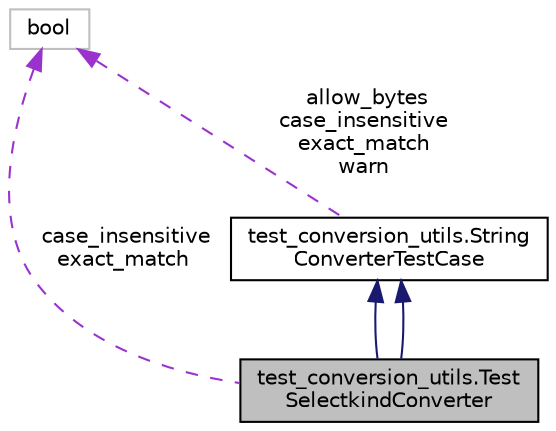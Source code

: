 digraph "test_conversion_utils.TestSelectkindConverter"
{
 // LATEX_PDF_SIZE
  edge [fontname="Helvetica",fontsize="10",labelfontname="Helvetica",labelfontsize="10"];
  node [fontname="Helvetica",fontsize="10",shape=record];
  Node1 [label="test_conversion_utils.Test\lSelectkindConverter",height=0.2,width=0.4,color="black", fillcolor="grey75", style="filled", fontcolor="black",tooltip=" "];
  Node2 -> Node1 [dir="back",color="midnightblue",fontsize="10",style="solid",fontname="Helvetica"];
  Node2 [label="test_conversion_utils.String\lConverterTestCase",height=0.2,width=0.4,color="black", fillcolor="white", style="filled",URL="$classtest__conversion__utils_1_1StringConverterTestCase.html",tooltip=" "];
  Node3 -> Node2 [dir="back",color="darkorchid3",fontsize="10",style="dashed",label=" allow_bytes\ncase_insensitive\nexact_match\nwarn" ,fontname="Helvetica"];
  Node3 [label="bool",height=0.2,width=0.4,color="grey75", fillcolor="white", style="filled",tooltip=" "];
  Node2 -> Node1 [dir="back",color="midnightblue",fontsize="10",style="solid",fontname="Helvetica"];
  Node3 -> Node1 [dir="back",color="darkorchid3",fontsize="10",style="dashed",label=" case_insensitive\nexact_match" ,fontname="Helvetica"];
}

